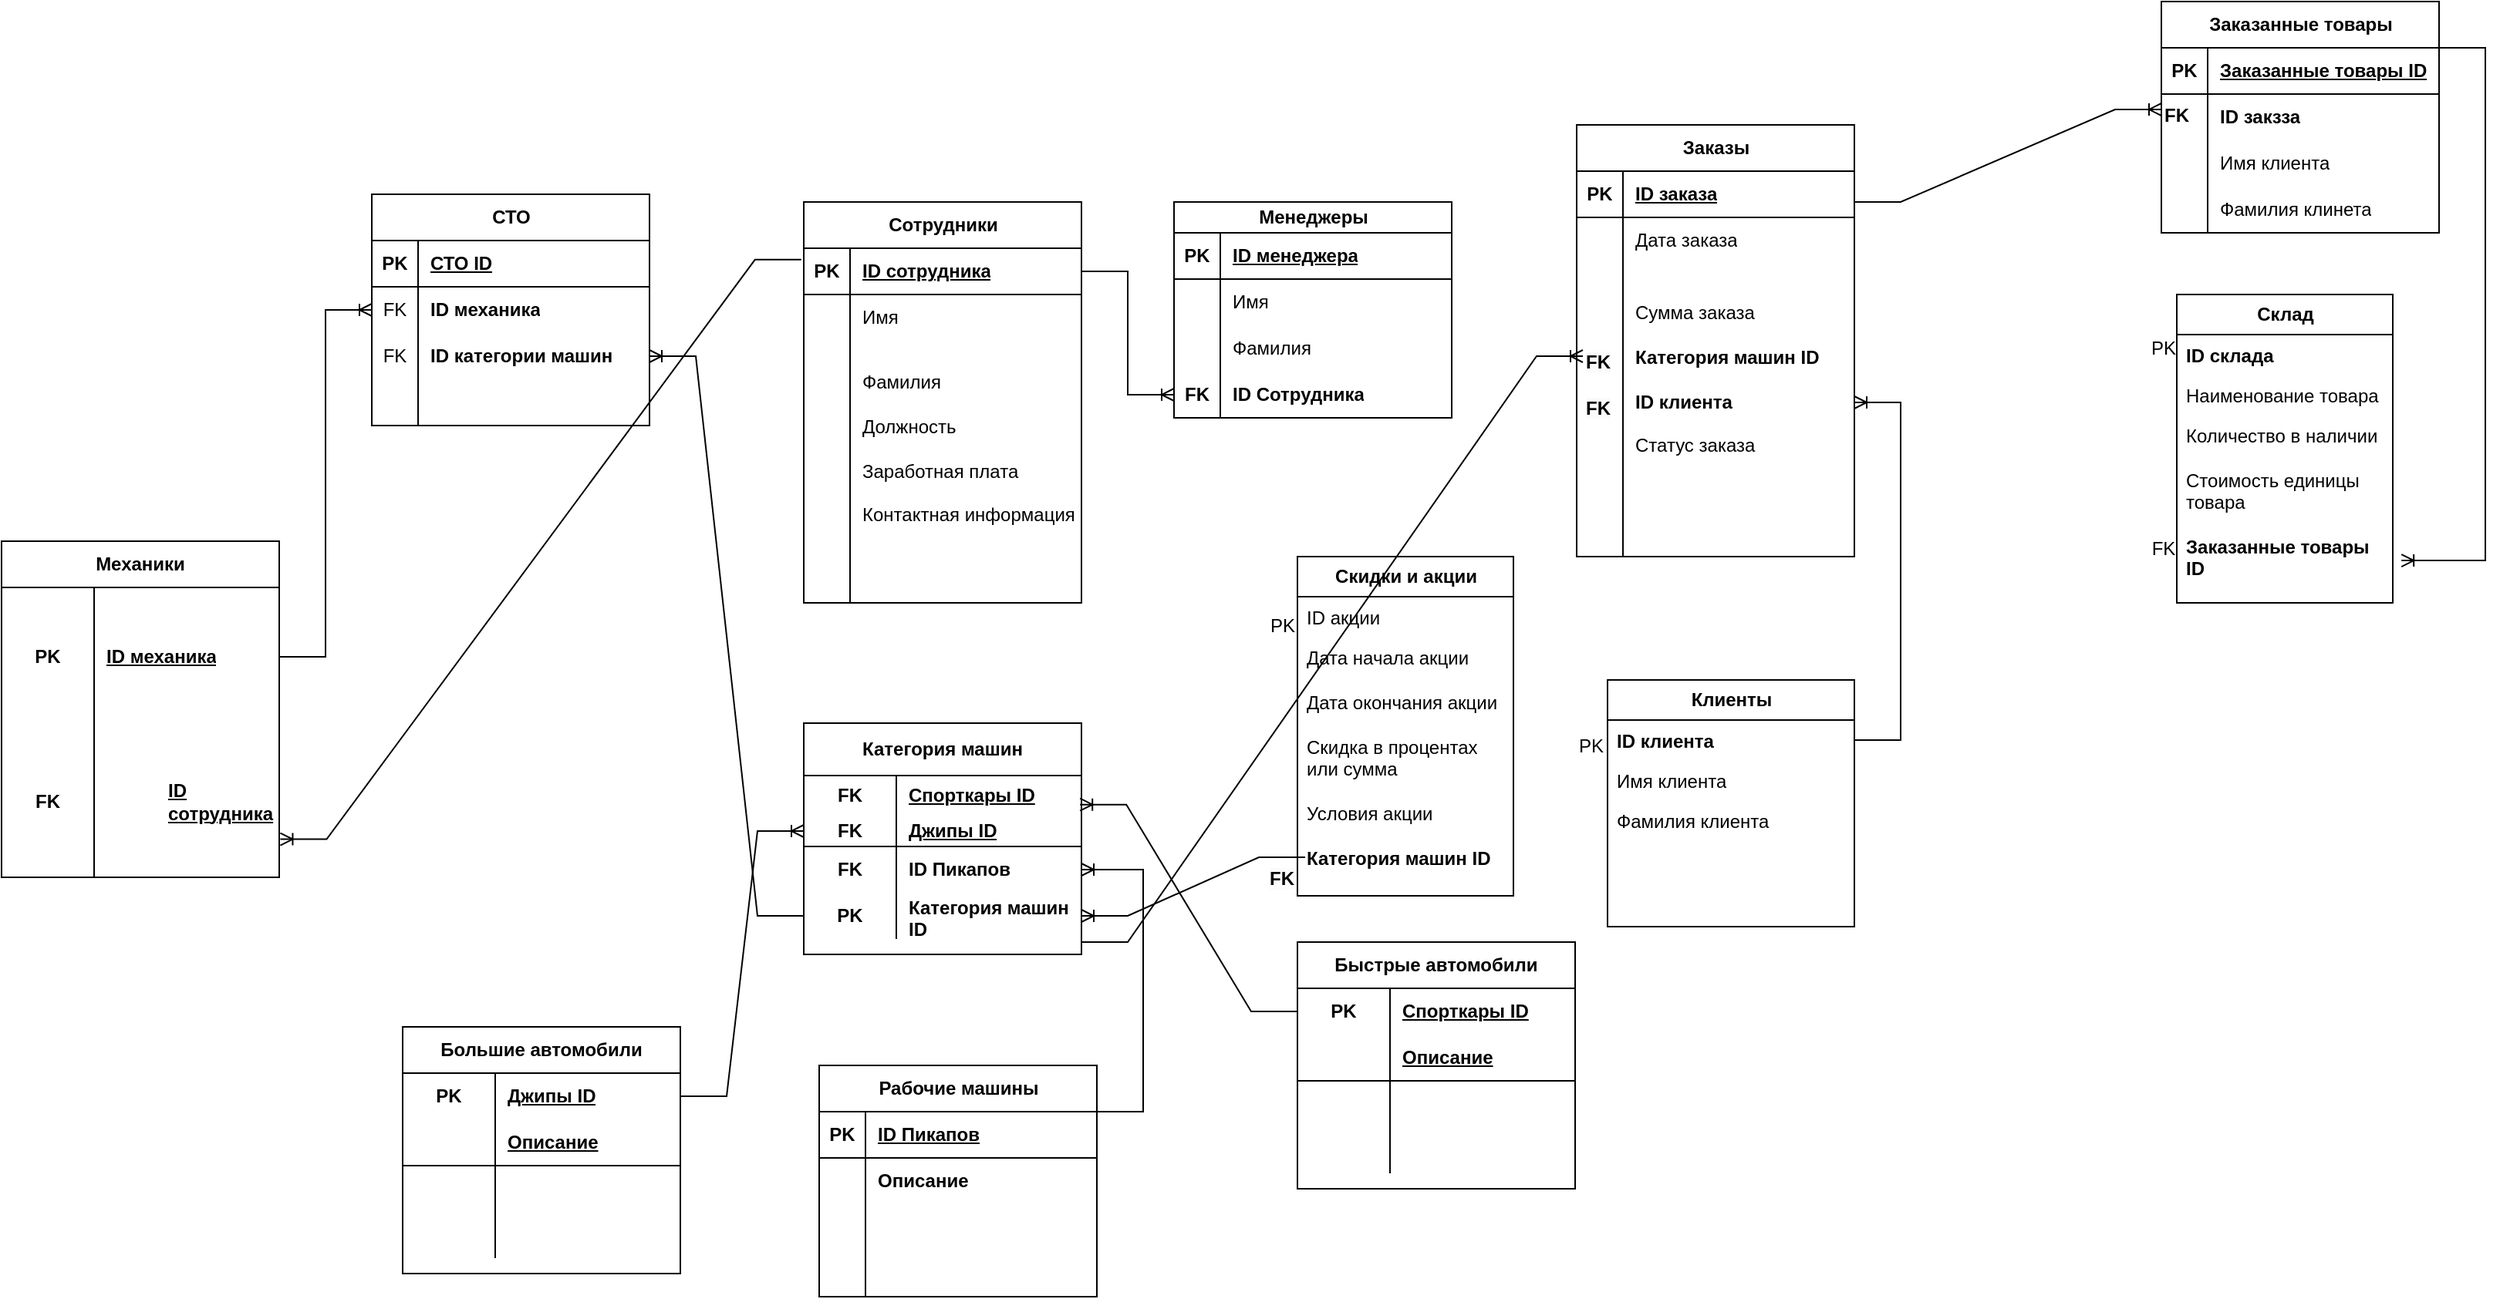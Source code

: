 <mxfile version="22.0.4" type="device">
  <diagram id="C5RBs43oDa-KdzZeNtuy" name="Page-1">
    <mxGraphModel dx="2798" dy="-99" grid="1" gridSize="10" guides="1" tooltips="1" connect="1" arrows="1" fold="1" page="1" pageScale="1" pageWidth="827" pageHeight="1169" math="0" shadow="0">
      <root>
        <mxCell id="WIyWlLk6GJQsqaUBKTNV-0" />
        <mxCell id="WIyWlLk6GJQsqaUBKTNV-1" parent="WIyWlLk6GJQsqaUBKTNV-0" />
        <mxCell id="BYSE33wiq7_DRpePhPyT-111" value="&lt;b&gt;Клиенты&lt;/b&gt;" style="swimlane;fontStyle=0;childLayout=stackLayout;horizontal=1;startSize=26;fillColor=none;horizontalStack=0;resizeParent=1;resizeParentMax=0;resizeLast=0;collapsible=1;marginBottom=0;html=1;" parent="WIyWlLk6GJQsqaUBKTNV-1" vertex="1">
          <mxGeometry x="861" y="1650" width="160" height="160" as="geometry" />
        </mxCell>
        <mxCell id="BYSE33wiq7_DRpePhPyT-112" value="&lt;b&gt;ID клиента&lt;/b&gt;" style="text;strokeColor=none;fillColor=none;align=left;verticalAlign=top;spacingLeft=4;spacingRight=4;overflow=hidden;rotatable=0;points=[[0,0.5],[1,0.5]];portConstraint=eastwest;whiteSpace=wrap;html=1;" parent="BYSE33wiq7_DRpePhPyT-111" vertex="1">
          <mxGeometry y="26" width="160" height="26" as="geometry" />
        </mxCell>
        <mxCell id="BYSE33wiq7_DRpePhPyT-113" value="Имя клиента" style="text;strokeColor=none;fillColor=none;align=left;verticalAlign=top;spacingLeft=4;spacingRight=4;overflow=hidden;rotatable=0;points=[[0,0.5],[1,0.5]];portConstraint=eastwest;whiteSpace=wrap;html=1;" parent="BYSE33wiq7_DRpePhPyT-111" vertex="1">
          <mxGeometry y="52" width="160" height="26" as="geometry" />
        </mxCell>
        <mxCell id="BYSE33wiq7_DRpePhPyT-114" value="Фамилия клиента&lt;br&gt;" style="text;strokeColor=none;fillColor=none;align=left;verticalAlign=top;spacingLeft=4;spacingRight=4;overflow=hidden;rotatable=0;points=[[0,0.5],[1,0.5]];portConstraint=eastwest;whiteSpace=wrap;html=1;" parent="BYSE33wiq7_DRpePhPyT-111" vertex="1">
          <mxGeometry y="78" width="160" height="82" as="geometry" />
        </mxCell>
        <mxCell id="BYSE33wiq7_DRpePhPyT-124" value="&lt;b&gt;Склад&lt;/b&gt;" style="swimlane;fontStyle=0;childLayout=stackLayout;horizontal=1;startSize=26;fillColor=none;horizontalStack=0;resizeParent=1;resizeParentMax=0;resizeLast=0;collapsible=1;marginBottom=0;html=1;" parent="WIyWlLk6GJQsqaUBKTNV-1" vertex="1">
          <mxGeometry x="1230" y="1400" width="140" height="200" as="geometry" />
        </mxCell>
        <mxCell id="BYSE33wiq7_DRpePhPyT-125" value="&lt;b&gt;ID cклада&lt;/b&gt;" style="text;strokeColor=none;fillColor=none;align=left;verticalAlign=top;spacingLeft=4;spacingRight=4;overflow=hidden;rotatable=0;points=[[0,0.5],[1,0.5]];portConstraint=eastwest;whiteSpace=wrap;html=1;" parent="BYSE33wiq7_DRpePhPyT-124" vertex="1">
          <mxGeometry y="26" width="140" height="26" as="geometry" />
        </mxCell>
        <mxCell id="BYSE33wiq7_DRpePhPyT-126" value="Наименование товара" style="text;strokeColor=none;fillColor=none;align=left;verticalAlign=top;spacingLeft=4;spacingRight=4;overflow=hidden;rotatable=0;points=[[0,0.5],[1,0.5]];portConstraint=eastwest;whiteSpace=wrap;html=1;" parent="BYSE33wiq7_DRpePhPyT-124" vertex="1">
          <mxGeometry y="52" width="140" height="26" as="geometry" />
        </mxCell>
        <mxCell id="BYSE33wiq7_DRpePhPyT-127" value="Количество в наличии&lt;br&gt;&lt;br&gt;Стоимость единицы товара&lt;br&gt;&lt;br&gt;&lt;b&gt;Заказанные товары ID&lt;/b&gt;" style="text;strokeColor=none;fillColor=none;align=left;verticalAlign=top;spacingLeft=4;spacingRight=4;overflow=hidden;rotatable=0;points=[[0,0.5],[1,0.5]];portConstraint=eastwest;whiteSpace=wrap;html=1;" parent="BYSE33wiq7_DRpePhPyT-124" vertex="1">
          <mxGeometry y="78" width="140" height="122" as="geometry" />
        </mxCell>
        <mxCell id="BYSE33wiq7_DRpePhPyT-128" value="&lt;b&gt;Скидки и акции&lt;/b&gt;" style="swimlane;fontStyle=0;childLayout=stackLayout;horizontal=1;startSize=26;fillColor=none;horizontalStack=0;resizeParent=1;resizeParentMax=0;resizeLast=0;collapsible=1;marginBottom=0;html=1;" parent="WIyWlLk6GJQsqaUBKTNV-1" vertex="1">
          <mxGeometry x="660" y="1570" width="140" height="220" as="geometry" />
        </mxCell>
        <mxCell id="BYSE33wiq7_DRpePhPyT-129" value="ID акции" style="text;strokeColor=none;fillColor=none;align=left;verticalAlign=top;spacingLeft=4;spacingRight=4;overflow=hidden;rotatable=0;points=[[0,0.5],[1,0.5]];portConstraint=eastwest;whiteSpace=wrap;html=1;" parent="BYSE33wiq7_DRpePhPyT-128" vertex="1">
          <mxGeometry y="26" width="140" height="26" as="geometry" />
        </mxCell>
        <mxCell id="BYSE33wiq7_DRpePhPyT-131" value="Дата начала акции&lt;br&gt;&lt;br&gt;Дата окончания акции&lt;br&gt;&lt;br&gt;Скидка в процентах или сумма&lt;br&gt;&lt;br&gt;Условия акции&lt;br&gt;&lt;br&gt;&lt;b&gt;Категория машин ID&lt;/b&gt;" style="text;strokeColor=none;fillColor=none;align=left;verticalAlign=top;spacingLeft=4;spacingRight=4;overflow=hidden;rotatable=0;points=[[0,0.5],[1,0.5]];portConstraint=eastwest;whiteSpace=wrap;html=1;" parent="BYSE33wiq7_DRpePhPyT-128" vertex="1">
          <mxGeometry y="52" width="140" height="168" as="geometry" />
        </mxCell>
        <mxCell id="jDbATsuxwGTBWbk3-yH0-63" value="Сотрудники" style="shape=table;startSize=30;container=1;collapsible=1;childLayout=tableLayout;fixedRows=1;rowLines=0;fontStyle=1;align=center;resizeLast=1;html=1;" parent="WIyWlLk6GJQsqaUBKTNV-1" vertex="1">
          <mxGeometry x="340" y="1340" width="180" height="260" as="geometry" />
        </mxCell>
        <mxCell id="jDbATsuxwGTBWbk3-yH0-64" value="" style="shape=tableRow;horizontal=0;startSize=0;swimlaneHead=0;swimlaneBody=0;fillColor=none;collapsible=0;dropTarget=0;points=[[0,0.5],[1,0.5]];portConstraint=eastwest;top=0;left=0;right=0;bottom=1;" parent="jDbATsuxwGTBWbk3-yH0-63" vertex="1">
          <mxGeometry y="30" width="180" height="30" as="geometry" />
        </mxCell>
        <mxCell id="jDbATsuxwGTBWbk3-yH0-65" value="PK" style="shape=partialRectangle;connectable=0;fillColor=none;top=0;left=0;bottom=0;right=0;fontStyle=1;overflow=hidden;whiteSpace=wrap;html=1;" parent="jDbATsuxwGTBWbk3-yH0-64" vertex="1">
          <mxGeometry width="30" height="30" as="geometry">
            <mxRectangle width="30" height="30" as="alternateBounds" />
          </mxGeometry>
        </mxCell>
        <mxCell id="jDbATsuxwGTBWbk3-yH0-66" value="ID сотрудника" style="shape=partialRectangle;connectable=0;fillColor=none;top=0;left=0;bottom=0;right=0;align=left;spacingLeft=6;fontStyle=5;overflow=hidden;whiteSpace=wrap;html=1;" parent="jDbATsuxwGTBWbk3-yH0-64" vertex="1">
          <mxGeometry x="30" width="150" height="30" as="geometry">
            <mxRectangle width="150" height="30" as="alternateBounds" />
          </mxGeometry>
        </mxCell>
        <mxCell id="jDbATsuxwGTBWbk3-yH0-67" value="" style="shape=tableRow;horizontal=0;startSize=0;swimlaneHead=0;swimlaneBody=0;fillColor=none;collapsible=0;dropTarget=0;points=[[0,0.5],[1,0.5]];portConstraint=eastwest;top=0;left=0;right=0;bottom=0;" parent="jDbATsuxwGTBWbk3-yH0-63" vertex="1">
          <mxGeometry y="60" width="180" height="30" as="geometry" />
        </mxCell>
        <mxCell id="jDbATsuxwGTBWbk3-yH0-68" value="" style="shape=partialRectangle;connectable=0;fillColor=none;top=0;left=0;bottom=0;right=0;editable=1;overflow=hidden;whiteSpace=wrap;html=1;" parent="jDbATsuxwGTBWbk3-yH0-67" vertex="1">
          <mxGeometry width="30" height="30" as="geometry">
            <mxRectangle width="30" height="30" as="alternateBounds" />
          </mxGeometry>
        </mxCell>
        <mxCell id="jDbATsuxwGTBWbk3-yH0-69" value="Имя" style="shape=partialRectangle;connectable=0;fillColor=none;top=0;left=0;bottom=0;right=0;align=left;spacingLeft=6;overflow=hidden;whiteSpace=wrap;html=1;" parent="jDbATsuxwGTBWbk3-yH0-67" vertex="1">
          <mxGeometry x="30" width="150" height="30" as="geometry">
            <mxRectangle width="150" height="30" as="alternateBounds" />
          </mxGeometry>
        </mxCell>
        <mxCell id="jDbATsuxwGTBWbk3-yH0-70" value="" style="shape=tableRow;horizontal=0;startSize=0;swimlaneHead=0;swimlaneBody=0;fillColor=none;collapsible=0;dropTarget=0;points=[[0,0.5],[1,0.5]];portConstraint=eastwest;top=0;left=0;right=0;bottom=0;" parent="jDbATsuxwGTBWbk3-yH0-63" vertex="1">
          <mxGeometry y="90" width="180" height="140" as="geometry" />
        </mxCell>
        <mxCell id="jDbATsuxwGTBWbk3-yH0-71" value="" style="shape=partialRectangle;connectable=0;fillColor=none;top=0;left=0;bottom=0;right=0;editable=1;overflow=hidden;whiteSpace=wrap;html=1;" parent="jDbATsuxwGTBWbk3-yH0-70" vertex="1">
          <mxGeometry width="30" height="140" as="geometry">
            <mxRectangle width="30" height="140" as="alternateBounds" />
          </mxGeometry>
        </mxCell>
        <mxCell id="jDbATsuxwGTBWbk3-yH0-72" value="Фамилия&lt;br style=&quot;border-color: var(--border-color);&quot;&gt;&lt;br style=&quot;border-color: var(--border-color);&quot;&gt;Должность&lt;br style=&quot;border-color: var(--border-color);&quot;&gt;&lt;br style=&quot;border-color: var(--border-color);&quot;&gt;Заработная плата&lt;br style=&quot;border-color: var(--border-color);&quot;&gt;&lt;br style=&quot;border-color: var(--border-color);&quot;&gt;Контактная информация" style="shape=partialRectangle;connectable=0;fillColor=none;top=0;left=0;bottom=0;right=0;align=left;spacingLeft=6;overflow=hidden;whiteSpace=wrap;html=1;" parent="jDbATsuxwGTBWbk3-yH0-70" vertex="1">
          <mxGeometry x="30" width="150" height="140" as="geometry">
            <mxRectangle width="150" height="140" as="alternateBounds" />
          </mxGeometry>
        </mxCell>
        <mxCell id="jDbATsuxwGTBWbk3-yH0-73" value="" style="shape=tableRow;horizontal=0;startSize=0;swimlaneHead=0;swimlaneBody=0;fillColor=none;collapsible=0;dropTarget=0;points=[[0,0.5],[1,0.5]];portConstraint=eastwest;top=0;left=0;right=0;bottom=0;" parent="jDbATsuxwGTBWbk3-yH0-63" vertex="1">
          <mxGeometry y="230" width="180" height="30" as="geometry" />
        </mxCell>
        <mxCell id="jDbATsuxwGTBWbk3-yH0-74" value="" style="shape=partialRectangle;connectable=0;fillColor=none;top=0;left=0;bottom=0;right=0;editable=1;overflow=hidden;whiteSpace=wrap;html=1;" parent="jDbATsuxwGTBWbk3-yH0-73" vertex="1">
          <mxGeometry width="30" height="30" as="geometry">
            <mxRectangle width="30" height="30" as="alternateBounds" />
          </mxGeometry>
        </mxCell>
        <mxCell id="jDbATsuxwGTBWbk3-yH0-75" value="" style="shape=partialRectangle;connectable=0;fillColor=none;top=0;left=0;bottom=0;right=0;align=left;spacingLeft=6;overflow=hidden;whiteSpace=wrap;html=1;" parent="jDbATsuxwGTBWbk3-yH0-73" vertex="1">
          <mxGeometry x="30" width="150" height="30" as="geometry">
            <mxRectangle width="150" height="30" as="alternateBounds" />
          </mxGeometry>
        </mxCell>
        <mxCell id="jDbATsuxwGTBWbk3-yH0-76" value="Рабочие машины" style="shape=table;startSize=30;container=1;collapsible=1;childLayout=tableLayout;fixedRows=1;rowLines=0;fontStyle=1;align=center;resizeLast=1;html=1;" parent="WIyWlLk6GJQsqaUBKTNV-1" vertex="1">
          <mxGeometry x="350" y="1900" width="180" height="150" as="geometry" />
        </mxCell>
        <mxCell id="jDbATsuxwGTBWbk3-yH0-77" value="" style="shape=tableRow;horizontal=0;startSize=0;swimlaneHead=0;swimlaneBody=0;fillColor=none;collapsible=0;dropTarget=0;points=[[0,0.5],[1,0.5]];portConstraint=eastwest;top=0;left=0;right=0;bottom=1;" parent="jDbATsuxwGTBWbk3-yH0-76" vertex="1">
          <mxGeometry y="30" width="180" height="30" as="geometry" />
        </mxCell>
        <mxCell id="jDbATsuxwGTBWbk3-yH0-78" value="PK" style="shape=partialRectangle;connectable=0;fillColor=none;top=0;left=0;bottom=0;right=0;fontStyle=1;overflow=hidden;whiteSpace=wrap;html=1;" parent="jDbATsuxwGTBWbk3-yH0-77" vertex="1">
          <mxGeometry width="30" height="30" as="geometry">
            <mxRectangle width="30" height="30" as="alternateBounds" />
          </mxGeometry>
        </mxCell>
        <mxCell id="jDbATsuxwGTBWbk3-yH0-79" value="ID Пикапов" style="shape=partialRectangle;connectable=0;fillColor=none;top=0;left=0;bottom=0;right=0;align=left;spacingLeft=6;fontStyle=5;overflow=hidden;whiteSpace=wrap;html=1;" parent="jDbATsuxwGTBWbk3-yH0-77" vertex="1">
          <mxGeometry x="30" width="150" height="30" as="geometry">
            <mxRectangle width="150" height="30" as="alternateBounds" />
          </mxGeometry>
        </mxCell>
        <mxCell id="jDbATsuxwGTBWbk3-yH0-80" value="" style="shape=tableRow;horizontal=0;startSize=0;swimlaneHead=0;swimlaneBody=0;fillColor=none;collapsible=0;dropTarget=0;points=[[0,0.5],[1,0.5]];portConstraint=eastwest;top=0;left=0;right=0;bottom=0;" parent="jDbATsuxwGTBWbk3-yH0-76" vertex="1">
          <mxGeometry y="60" width="180" height="30" as="geometry" />
        </mxCell>
        <mxCell id="jDbATsuxwGTBWbk3-yH0-81" value="" style="shape=partialRectangle;connectable=0;fillColor=none;top=0;left=0;bottom=0;right=0;editable=1;overflow=hidden;whiteSpace=wrap;html=1;" parent="jDbATsuxwGTBWbk3-yH0-80" vertex="1">
          <mxGeometry width="30" height="30" as="geometry">
            <mxRectangle width="30" height="30" as="alternateBounds" />
          </mxGeometry>
        </mxCell>
        <mxCell id="jDbATsuxwGTBWbk3-yH0-82" value="&lt;b&gt;Описание&lt;/b&gt;" style="shape=partialRectangle;connectable=0;fillColor=none;top=0;left=0;bottom=0;right=0;align=left;spacingLeft=6;overflow=hidden;whiteSpace=wrap;html=1;" parent="jDbATsuxwGTBWbk3-yH0-80" vertex="1">
          <mxGeometry x="30" width="150" height="30" as="geometry">
            <mxRectangle width="150" height="30" as="alternateBounds" />
          </mxGeometry>
        </mxCell>
        <mxCell id="jDbATsuxwGTBWbk3-yH0-83" value="" style="shape=tableRow;horizontal=0;startSize=0;swimlaneHead=0;swimlaneBody=0;fillColor=none;collapsible=0;dropTarget=0;points=[[0,0.5],[1,0.5]];portConstraint=eastwest;top=0;left=0;right=0;bottom=0;" parent="jDbATsuxwGTBWbk3-yH0-76" vertex="1">
          <mxGeometry y="90" width="180" height="30" as="geometry" />
        </mxCell>
        <mxCell id="jDbATsuxwGTBWbk3-yH0-84" value="" style="shape=partialRectangle;connectable=0;fillColor=none;top=0;left=0;bottom=0;right=0;editable=1;overflow=hidden;whiteSpace=wrap;html=1;" parent="jDbATsuxwGTBWbk3-yH0-83" vertex="1">
          <mxGeometry width="30" height="30" as="geometry">
            <mxRectangle width="30" height="30" as="alternateBounds" />
          </mxGeometry>
        </mxCell>
        <mxCell id="jDbATsuxwGTBWbk3-yH0-85" value="" style="shape=partialRectangle;connectable=0;fillColor=none;top=0;left=0;bottom=0;right=0;align=left;spacingLeft=6;overflow=hidden;whiteSpace=wrap;html=1;" parent="jDbATsuxwGTBWbk3-yH0-83" vertex="1">
          <mxGeometry x="30" width="150" height="30" as="geometry">
            <mxRectangle width="150" height="30" as="alternateBounds" />
          </mxGeometry>
        </mxCell>
        <mxCell id="jDbATsuxwGTBWbk3-yH0-86" value="" style="shape=tableRow;horizontal=0;startSize=0;swimlaneHead=0;swimlaneBody=0;fillColor=none;collapsible=0;dropTarget=0;points=[[0,0.5],[1,0.5]];portConstraint=eastwest;top=0;left=0;right=0;bottom=0;" parent="jDbATsuxwGTBWbk3-yH0-76" vertex="1">
          <mxGeometry y="120" width="180" height="30" as="geometry" />
        </mxCell>
        <mxCell id="jDbATsuxwGTBWbk3-yH0-87" value="" style="shape=partialRectangle;connectable=0;fillColor=none;top=0;left=0;bottom=0;right=0;editable=1;overflow=hidden;whiteSpace=wrap;html=1;" parent="jDbATsuxwGTBWbk3-yH0-86" vertex="1">
          <mxGeometry width="30" height="30" as="geometry">
            <mxRectangle width="30" height="30" as="alternateBounds" />
          </mxGeometry>
        </mxCell>
        <mxCell id="jDbATsuxwGTBWbk3-yH0-88" value="" style="shape=partialRectangle;connectable=0;fillColor=none;top=0;left=0;bottom=0;right=0;align=left;spacingLeft=6;overflow=hidden;whiteSpace=wrap;html=1;" parent="jDbATsuxwGTBWbk3-yH0-86" vertex="1">
          <mxGeometry x="30" width="150" height="30" as="geometry">
            <mxRectangle width="150" height="30" as="alternateBounds" />
          </mxGeometry>
        </mxCell>
        <mxCell id="jDbATsuxwGTBWbk3-yH0-89" value="Категория машин" style="shape=table;startSize=34;container=1;collapsible=1;childLayout=tableLayout;fixedRows=1;rowLines=0;fontStyle=1;align=center;resizeLast=1;html=1;whiteSpace=wrap;" parent="WIyWlLk6GJQsqaUBKTNV-1" vertex="1">
          <mxGeometry x="340" y="1678" width="180" height="150" as="geometry" />
        </mxCell>
        <mxCell id="jDbATsuxwGTBWbk3-yH0-90" value="" style="shape=tableRow;horizontal=0;startSize=0;swimlaneHead=0;swimlaneBody=0;fillColor=none;collapsible=0;dropTarget=0;points=[[0,0.5],[1,0.5]];portConstraint=eastwest;top=0;left=0;right=0;bottom=0;html=1;" parent="jDbATsuxwGTBWbk3-yH0-89" vertex="1">
          <mxGeometry y="34" width="180" height="26" as="geometry" />
        </mxCell>
        <mxCell id="jDbATsuxwGTBWbk3-yH0-91" value="FK" style="shape=partialRectangle;connectable=0;fillColor=none;top=0;left=0;bottom=0;right=0;fontStyle=1;overflow=hidden;html=1;whiteSpace=wrap;" parent="jDbATsuxwGTBWbk3-yH0-90" vertex="1">
          <mxGeometry width="60" height="26" as="geometry">
            <mxRectangle width="60" height="26" as="alternateBounds" />
          </mxGeometry>
        </mxCell>
        <mxCell id="jDbATsuxwGTBWbk3-yH0-92" value="Спорткары ID" style="shape=partialRectangle;connectable=0;fillColor=none;top=0;left=0;bottom=0;right=0;align=left;spacingLeft=6;fontStyle=5;overflow=hidden;html=1;whiteSpace=wrap;" parent="jDbATsuxwGTBWbk3-yH0-90" vertex="1">
          <mxGeometry x="60" width="120" height="26" as="geometry">
            <mxRectangle width="120" height="26" as="alternateBounds" />
          </mxGeometry>
        </mxCell>
        <mxCell id="jDbATsuxwGTBWbk3-yH0-93" value="" style="shape=tableRow;horizontal=0;startSize=0;swimlaneHead=0;swimlaneBody=0;fillColor=none;collapsible=0;dropTarget=0;points=[[0,0.5],[1,0.5]];portConstraint=eastwest;top=0;left=0;right=0;bottom=1;html=1;" parent="jDbATsuxwGTBWbk3-yH0-89" vertex="1">
          <mxGeometry y="60" width="180" height="20" as="geometry" />
        </mxCell>
        <mxCell id="jDbATsuxwGTBWbk3-yH0-94" value="FK" style="shape=partialRectangle;connectable=0;fillColor=none;top=0;left=0;bottom=0;right=0;fontStyle=1;overflow=hidden;html=1;whiteSpace=wrap;" parent="jDbATsuxwGTBWbk3-yH0-93" vertex="1">
          <mxGeometry width="60" height="20" as="geometry">
            <mxRectangle width="60" height="20" as="alternateBounds" />
          </mxGeometry>
        </mxCell>
        <mxCell id="jDbATsuxwGTBWbk3-yH0-95" value="Джипы ID" style="shape=partialRectangle;connectable=0;fillColor=none;top=0;left=0;bottom=0;right=0;align=left;spacingLeft=6;fontStyle=5;overflow=hidden;html=1;whiteSpace=wrap;" parent="jDbATsuxwGTBWbk3-yH0-93" vertex="1">
          <mxGeometry x="60" width="120" height="20" as="geometry">
            <mxRectangle width="120" height="20" as="alternateBounds" />
          </mxGeometry>
        </mxCell>
        <mxCell id="jDbATsuxwGTBWbk3-yH0-96" value="" style="shape=tableRow;horizontal=0;startSize=0;swimlaneHead=0;swimlaneBody=0;fillColor=none;collapsible=0;dropTarget=0;points=[[0,0.5],[1,0.5]];portConstraint=eastwest;top=0;left=0;right=0;bottom=0;html=1;" parent="jDbATsuxwGTBWbk3-yH0-89" vertex="1">
          <mxGeometry y="80" width="180" height="30" as="geometry" />
        </mxCell>
        <mxCell id="jDbATsuxwGTBWbk3-yH0-97" value="&lt;b&gt;FK&lt;/b&gt;" style="shape=partialRectangle;connectable=0;fillColor=none;top=0;left=0;bottom=0;right=0;editable=1;overflow=hidden;html=1;whiteSpace=wrap;" parent="jDbATsuxwGTBWbk3-yH0-96" vertex="1">
          <mxGeometry width="60" height="30" as="geometry">
            <mxRectangle width="60" height="30" as="alternateBounds" />
          </mxGeometry>
        </mxCell>
        <mxCell id="jDbATsuxwGTBWbk3-yH0-98" value="&lt;b&gt;ID Пикапов&lt;/b&gt;" style="shape=partialRectangle;connectable=0;fillColor=none;top=0;left=0;bottom=0;right=0;align=left;spacingLeft=6;overflow=hidden;html=1;whiteSpace=wrap;" parent="jDbATsuxwGTBWbk3-yH0-96" vertex="1">
          <mxGeometry x="60" width="120" height="30" as="geometry">
            <mxRectangle width="120" height="30" as="alternateBounds" />
          </mxGeometry>
        </mxCell>
        <mxCell id="jDbATsuxwGTBWbk3-yH0-99" value="" style="shape=tableRow;horizontal=0;startSize=0;swimlaneHead=0;swimlaneBody=0;fillColor=none;collapsible=0;dropTarget=0;points=[[0,0.5],[1,0.5]];portConstraint=eastwest;top=0;left=0;right=0;bottom=0;html=1;" parent="jDbATsuxwGTBWbk3-yH0-89" vertex="1">
          <mxGeometry y="110" width="180" height="30" as="geometry" />
        </mxCell>
        <mxCell id="jDbATsuxwGTBWbk3-yH0-100" value="&lt;b&gt;PK&lt;/b&gt;" style="shape=partialRectangle;connectable=0;fillColor=none;top=0;left=0;bottom=0;right=0;editable=1;overflow=hidden;html=1;whiteSpace=wrap;" parent="jDbATsuxwGTBWbk3-yH0-99" vertex="1">
          <mxGeometry width="60" height="30" as="geometry">
            <mxRectangle width="60" height="30" as="alternateBounds" />
          </mxGeometry>
        </mxCell>
        <mxCell id="jDbATsuxwGTBWbk3-yH0-101" value="&lt;b&gt;Категория машин ID&lt;/b&gt;" style="shape=partialRectangle;connectable=0;fillColor=none;top=0;left=0;bottom=0;right=0;align=left;spacingLeft=6;overflow=hidden;html=1;whiteSpace=wrap;" parent="jDbATsuxwGTBWbk3-yH0-99" vertex="1">
          <mxGeometry x="60" width="120" height="30" as="geometry">
            <mxRectangle width="120" height="30" as="alternateBounds" />
          </mxGeometry>
        </mxCell>
        <mxCell id="jDbATsuxwGTBWbk3-yH0-102" value="Механики" style="shape=table;startSize=30;container=1;collapsible=1;childLayout=tableLayout;fixedRows=1;rowLines=0;fontStyle=1;align=center;resizeLast=1;html=1;whiteSpace=wrap;" parent="WIyWlLk6GJQsqaUBKTNV-1" vertex="1">
          <mxGeometry x="-180" y="1560" width="180" height="218" as="geometry" />
        </mxCell>
        <mxCell id="jDbATsuxwGTBWbk3-yH0-103" value="" style="shape=tableRow;horizontal=0;startSize=0;swimlaneHead=0;swimlaneBody=0;fillColor=none;collapsible=0;dropTarget=0;points=[[0,0.5],[1,0.5]];portConstraint=eastwest;top=0;left=0;right=0;bottom=0;html=1;" parent="jDbATsuxwGTBWbk3-yH0-102" vertex="1">
          <mxGeometry y="30" width="180" height="90" as="geometry" />
        </mxCell>
        <mxCell id="jDbATsuxwGTBWbk3-yH0-104" value="PK" style="shape=partialRectangle;connectable=0;fillColor=none;top=0;left=0;bottom=0;right=0;fontStyle=1;overflow=hidden;html=1;whiteSpace=wrap;" parent="jDbATsuxwGTBWbk3-yH0-103" vertex="1">
          <mxGeometry width="60" height="90" as="geometry">
            <mxRectangle width="60" height="90" as="alternateBounds" />
          </mxGeometry>
        </mxCell>
        <mxCell id="jDbATsuxwGTBWbk3-yH0-105" value="ID механика" style="shape=partialRectangle;connectable=0;fillColor=none;top=0;left=0;bottom=0;right=0;align=left;spacingLeft=6;fontStyle=5;overflow=hidden;html=1;whiteSpace=wrap;" parent="jDbATsuxwGTBWbk3-yH0-103" vertex="1">
          <mxGeometry x="60" width="120" height="90" as="geometry">
            <mxRectangle width="120" height="90" as="alternateBounds" />
          </mxGeometry>
        </mxCell>
        <mxCell id="jDbATsuxwGTBWbk3-yH0-106" value="" style="shape=tableRow;horizontal=0;startSize=0;swimlaneHead=0;swimlaneBody=0;fillColor=none;collapsible=0;dropTarget=0;points=[[0,0.5],[1,0.5]];portConstraint=eastwest;top=0;left=0;right=0;bottom=1;html=1;" parent="jDbATsuxwGTBWbk3-yH0-102" vertex="1">
          <mxGeometry y="120" width="180" height="98" as="geometry" />
        </mxCell>
        <mxCell id="jDbATsuxwGTBWbk3-yH0-107" value="FK" style="shape=partialRectangle;connectable=0;fillColor=none;top=0;left=0;bottom=0;right=0;fontStyle=1;overflow=hidden;html=1;whiteSpace=wrap;" parent="jDbATsuxwGTBWbk3-yH0-106" vertex="1">
          <mxGeometry width="60" height="98" as="geometry">
            <mxRectangle width="60" height="98" as="alternateBounds" />
          </mxGeometry>
        </mxCell>
        <mxCell id="jDbATsuxwGTBWbk3-yH0-108" value="&lt;blockquote style=&quot;margin: 0px 0px 0px 40px; border: none; padding: 0px;&quot;&gt;ID сотрудника&lt;/blockquote&gt;" style="shape=partialRectangle;connectable=0;fillColor=none;top=0;left=0;bottom=0;right=0;align=left;spacingLeft=6;fontStyle=5;overflow=hidden;html=1;whiteSpace=wrap;" parent="jDbATsuxwGTBWbk3-yH0-106" vertex="1">
          <mxGeometry x="60" width="120" height="98" as="geometry">
            <mxRectangle width="120" height="98" as="alternateBounds" />
          </mxGeometry>
        </mxCell>
        <mxCell id="jDbATsuxwGTBWbk3-yH0-115" value="Быстрые автомобили" style="shape=table;startSize=30;container=1;collapsible=1;childLayout=tableLayout;fixedRows=1;rowLines=0;fontStyle=1;align=center;resizeLast=1;html=1;whiteSpace=wrap;" parent="WIyWlLk6GJQsqaUBKTNV-1" vertex="1">
          <mxGeometry x="660" y="1820" width="180" height="160" as="geometry" />
        </mxCell>
        <mxCell id="jDbATsuxwGTBWbk3-yH0-116" value="" style="shape=tableRow;horizontal=0;startSize=0;swimlaneHead=0;swimlaneBody=0;fillColor=none;collapsible=0;dropTarget=0;points=[[0,0.5],[1,0.5]];portConstraint=eastwest;top=0;left=0;right=0;bottom=0;html=1;" parent="jDbATsuxwGTBWbk3-yH0-115" vertex="1">
          <mxGeometry y="30" width="180" height="30" as="geometry" />
        </mxCell>
        <mxCell id="jDbATsuxwGTBWbk3-yH0-117" value="PK" style="shape=partialRectangle;connectable=0;fillColor=none;top=0;left=0;bottom=0;right=0;fontStyle=1;overflow=hidden;html=1;whiteSpace=wrap;" parent="jDbATsuxwGTBWbk3-yH0-116" vertex="1">
          <mxGeometry width="60" height="30" as="geometry">
            <mxRectangle width="60" height="30" as="alternateBounds" />
          </mxGeometry>
        </mxCell>
        <mxCell id="jDbATsuxwGTBWbk3-yH0-118" value="Спорткары ID" style="shape=partialRectangle;connectable=0;fillColor=none;top=0;left=0;bottom=0;right=0;align=left;spacingLeft=6;fontStyle=5;overflow=hidden;html=1;whiteSpace=wrap;" parent="jDbATsuxwGTBWbk3-yH0-116" vertex="1">
          <mxGeometry x="60" width="120" height="30" as="geometry">
            <mxRectangle width="120" height="30" as="alternateBounds" />
          </mxGeometry>
        </mxCell>
        <mxCell id="jDbATsuxwGTBWbk3-yH0-119" value="" style="shape=tableRow;horizontal=0;startSize=0;swimlaneHead=0;swimlaneBody=0;fillColor=none;collapsible=0;dropTarget=0;points=[[0,0.5],[1,0.5]];portConstraint=eastwest;top=0;left=0;right=0;bottom=1;html=1;" parent="jDbATsuxwGTBWbk3-yH0-115" vertex="1">
          <mxGeometry y="60" width="180" height="30" as="geometry" />
        </mxCell>
        <mxCell id="jDbATsuxwGTBWbk3-yH0-120" value="" style="shape=partialRectangle;connectable=0;fillColor=none;top=0;left=0;bottom=0;right=0;fontStyle=1;overflow=hidden;html=1;whiteSpace=wrap;" parent="jDbATsuxwGTBWbk3-yH0-119" vertex="1">
          <mxGeometry width="60" height="30" as="geometry">
            <mxRectangle width="60" height="30" as="alternateBounds" />
          </mxGeometry>
        </mxCell>
        <mxCell id="jDbATsuxwGTBWbk3-yH0-121" value="Описание" style="shape=partialRectangle;connectable=0;fillColor=none;top=0;left=0;bottom=0;right=0;align=left;spacingLeft=6;fontStyle=5;overflow=hidden;html=1;whiteSpace=wrap;" parent="jDbATsuxwGTBWbk3-yH0-119" vertex="1">
          <mxGeometry x="60" width="120" height="30" as="geometry">
            <mxRectangle width="120" height="30" as="alternateBounds" />
          </mxGeometry>
        </mxCell>
        <mxCell id="jDbATsuxwGTBWbk3-yH0-122" value="" style="shape=tableRow;horizontal=0;startSize=0;swimlaneHead=0;swimlaneBody=0;fillColor=none;collapsible=0;dropTarget=0;points=[[0,0.5],[1,0.5]];portConstraint=eastwest;top=0;left=0;right=0;bottom=0;html=1;" parent="jDbATsuxwGTBWbk3-yH0-115" vertex="1">
          <mxGeometry y="90" width="180" height="30" as="geometry" />
        </mxCell>
        <mxCell id="jDbATsuxwGTBWbk3-yH0-123" value="" style="shape=partialRectangle;connectable=0;fillColor=none;top=0;left=0;bottom=0;right=0;editable=1;overflow=hidden;html=1;whiteSpace=wrap;" parent="jDbATsuxwGTBWbk3-yH0-122" vertex="1">
          <mxGeometry width="60" height="30" as="geometry">
            <mxRectangle width="60" height="30" as="alternateBounds" />
          </mxGeometry>
        </mxCell>
        <mxCell id="jDbATsuxwGTBWbk3-yH0-124" value="" style="shape=partialRectangle;connectable=0;fillColor=none;top=0;left=0;bottom=0;right=0;align=left;spacingLeft=6;overflow=hidden;html=1;whiteSpace=wrap;" parent="jDbATsuxwGTBWbk3-yH0-122" vertex="1">
          <mxGeometry x="60" width="120" height="30" as="geometry">
            <mxRectangle width="120" height="30" as="alternateBounds" />
          </mxGeometry>
        </mxCell>
        <mxCell id="jDbATsuxwGTBWbk3-yH0-125" value="" style="shape=tableRow;horizontal=0;startSize=0;swimlaneHead=0;swimlaneBody=0;fillColor=none;collapsible=0;dropTarget=0;points=[[0,0.5],[1,0.5]];portConstraint=eastwest;top=0;left=0;right=0;bottom=0;html=1;" parent="jDbATsuxwGTBWbk3-yH0-115" vertex="1">
          <mxGeometry y="120" width="180" height="30" as="geometry" />
        </mxCell>
        <mxCell id="jDbATsuxwGTBWbk3-yH0-126" value="" style="shape=partialRectangle;connectable=0;fillColor=none;top=0;left=0;bottom=0;right=0;editable=1;overflow=hidden;html=1;whiteSpace=wrap;" parent="jDbATsuxwGTBWbk3-yH0-125" vertex="1">
          <mxGeometry width="60" height="30" as="geometry">
            <mxRectangle width="60" height="30" as="alternateBounds" />
          </mxGeometry>
        </mxCell>
        <mxCell id="jDbATsuxwGTBWbk3-yH0-127" value="" style="shape=partialRectangle;connectable=0;fillColor=none;top=0;left=0;bottom=0;right=0;align=left;spacingLeft=6;overflow=hidden;html=1;whiteSpace=wrap;" parent="jDbATsuxwGTBWbk3-yH0-125" vertex="1">
          <mxGeometry x="60" width="120" height="30" as="geometry">
            <mxRectangle width="120" height="30" as="alternateBounds" />
          </mxGeometry>
        </mxCell>
        <mxCell id="jDbATsuxwGTBWbk3-yH0-131" value="Большие автомобили" style="shape=table;startSize=30;container=1;collapsible=1;childLayout=tableLayout;fixedRows=1;rowLines=0;fontStyle=1;align=center;resizeLast=1;html=1;whiteSpace=wrap;" parent="WIyWlLk6GJQsqaUBKTNV-1" vertex="1">
          <mxGeometry x="80" y="1875" width="180" height="160" as="geometry" />
        </mxCell>
        <mxCell id="jDbATsuxwGTBWbk3-yH0-132" value="" style="shape=tableRow;horizontal=0;startSize=0;swimlaneHead=0;swimlaneBody=0;fillColor=none;collapsible=0;dropTarget=0;points=[[0,0.5],[1,0.5]];portConstraint=eastwest;top=0;left=0;right=0;bottom=0;html=1;" parent="jDbATsuxwGTBWbk3-yH0-131" vertex="1">
          <mxGeometry y="30" width="180" height="30" as="geometry" />
        </mxCell>
        <mxCell id="jDbATsuxwGTBWbk3-yH0-133" value="PK" style="shape=partialRectangle;connectable=0;fillColor=none;top=0;left=0;bottom=0;right=0;fontStyle=1;overflow=hidden;html=1;whiteSpace=wrap;" parent="jDbATsuxwGTBWbk3-yH0-132" vertex="1">
          <mxGeometry width="60" height="30" as="geometry">
            <mxRectangle width="60" height="30" as="alternateBounds" />
          </mxGeometry>
        </mxCell>
        <mxCell id="jDbATsuxwGTBWbk3-yH0-134" value="Джипы ID" style="shape=partialRectangle;connectable=0;fillColor=none;top=0;left=0;bottom=0;right=0;align=left;spacingLeft=6;fontStyle=5;overflow=hidden;html=1;whiteSpace=wrap;" parent="jDbATsuxwGTBWbk3-yH0-132" vertex="1">
          <mxGeometry x="60" width="120" height="30" as="geometry">
            <mxRectangle width="120" height="30" as="alternateBounds" />
          </mxGeometry>
        </mxCell>
        <mxCell id="jDbATsuxwGTBWbk3-yH0-135" value="" style="shape=tableRow;horizontal=0;startSize=0;swimlaneHead=0;swimlaneBody=0;fillColor=none;collapsible=0;dropTarget=0;points=[[0,0.5],[1,0.5]];portConstraint=eastwest;top=0;left=0;right=0;bottom=1;html=1;" parent="jDbATsuxwGTBWbk3-yH0-131" vertex="1">
          <mxGeometry y="60" width="180" height="30" as="geometry" />
        </mxCell>
        <mxCell id="jDbATsuxwGTBWbk3-yH0-136" value="" style="shape=partialRectangle;connectable=0;fillColor=none;top=0;left=0;bottom=0;right=0;fontStyle=1;overflow=hidden;html=1;whiteSpace=wrap;" parent="jDbATsuxwGTBWbk3-yH0-135" vertex="1">
          <mxGeometry width="60" height="30" as="geometry">
            <mxRectangle width="60" height="30" as="alternateBounds" />
          </mxGeometry>
        </mxCell>
        <mxCell id="jDbATsuxwGTBWbk3-yH0-137" value="Описание" style="shape=partialRectangle;connectable=0;fillColor=none;top=0;left=0;bottom=0;right=0;align=left;spacingLeft=6;fontStyle=5;overflow=hidden;html=1;whiteSpace=wrap;" parent="jDbATsuxwGTBWbk3-yH0-135" vertex="1">
          <mxGeometry x="60" width="120" height="30" as="geometry">
            <mxRectangle width="120" height="30" as="alternateBounds" />
          </mxGeometry>
        </mxCell>
        <mxCell id="jDbATsuxwGTBWbk3-yH0-138" value="" style="shape=tableRow;horizontal=0;startSize=0;swimlaneHead=0;swimlaneBody=0;fillColor=none;collapsible=0;dropTarget=0;points=[[0,0.5],[1,0.5]];portConstraint=eastwest;top=0;left=0;right=0;bottom=0;html=1;" parent="jDbATsuxwGTBWbk3-yH0-131" vertex="1">
          <mxGeometry y="90" width="180" height="30" as="geometry" />
        </mxCell>
        <mxCell id="jDbATsuxwGTBWbk3-yH0-139" value="" style="shape=partialRectangle;connectable=0;fillColor=none;top=0;left=0;bottom=0;right=0;editable=1;overflow=hidden;html=1;whiteSpace=wrap;" parent="jDbATsuxwGTBWbk3-yH0-138" vertex="1">
          <mxGeometry width="60" height="30" as="geometry">
            <mxRectangle width="60" height="30" as="alternateBounds" />
          </mxGeometry>
        </mxCell>
        <mxCell id="jDbATsuxwGTBWbk3-yH0-140" value="" style="shape=partialRectangle;connectable=0;fillColor=none;top=0;left=0;bottom=0;right=0;align=left;spacingLeft=6;overflow=hidden;html=1;whiteSpace=wrap;" parent="jDbATsuxwGTBWbk3-yH0-138" vertex="1">
          <mxGeometry x="60" width="120" height="30" as="geometry">
            <mxRectangle width="120" height="30" as="alternateBounds" />
          </mxGeometry>
        </mxCell>
        <mxCell id="jDbATsuxwGTBWbk3-yH0-141" value="" style="shape=tableRow;horizontal=0;startSize=0;swimlaneHead=0;swimlaneBody=0;fillColor=none;collapsible=0;dropTarget=0;points=[[0,0.5],[1,0.5]];portConstraint=eastwest;top=0;left=0;right=0;bottom=0;html=1;" parent="jDbATsuxwGTBWbk3-yH0-131" vertex="1">
          <mxGeometry y="120" width="180" height="30" as="geometry" />
        </mxCell>
        <mxCell id="jDbATsuxwGTBWbk3-yH0-142" value="" style="shape=partialRectangle;connectable=0;fillColor=none;top=0;left=0;bottom=0;right=0;editable=1;overflow=hidden;html=1;whiteSpace=wrap;" parent="jDbATsuxwGTBWbk3-yH0-141" vertex="1">
          <mxGeometry width="60" height="30" as="geometry">
            <mxRectangle width="60" height="30" as="alternateBounds" />
          </mxGeometry>
        </mxCell>
        <mxCell id="jDbATsuxwGTBWbk3-yH0-143" value="" style="shape=partialRectangle;connectable=0;fillColor=none;top=0;left=0;bottom=0;right=0;align=left;spacingLeft=6;overflow=hidden;html=1;whiteSpace=wrap;" parent="jDbATsuxwGTBWbk3-yH0-141" vertex="1">
          <mxGeometry x="60" width="120" height="30" as="geometry">
            <mxRectangle width="120" height="30" as="alternateBounds" />
          </mxGeometry>
        </mxCell>
        <mxCell id="jDbATsuxwGTBWbk3-yH0-144" value="Менеджеры" style="shape=table;startSize=20;container=1;collapsible=1;childLayout=tableLayout;fixedRows=1;rowLines=0;fontStyle=1;align=center;resizeLast=1;html=1;" parent="WIyWlLk6GJQsqaUBKTNV-1" vertex="1">
          <mxGeometry x="580" y="1340" width="180" height="140" as="geometry" />
        </mxCell>
        <mxCell id="jDbATsuxwGTBWbk3-yH0-145" value="" style="shape=tableRow;horizontal=0;startSize=0;swimlaneHead=0;swimlaneBody=0;fillColor=none;collapsible=0;dropTarget=0;points=[[0,0.5],[1,0.5]];portConstraint=eastwest;top=0;left=0;right=0;bottom=1;" parent="jDbATsuxwGTBWbk3-yH0-144" vertex="1">
          <mxGeometry y="20" width="180" height="30" as="geometry" />
        </mxCell>
        <mxCell id="jDbATsuxwGTBWbk3-yH0-146" value="PK" style="shape=partialRectangle;connectable=0;fillColor=none;top=0;left=0;bottom=0;right=0;fontStyle=1;overflow=hidden;whiteSpace=wrap;html=1;" parent="jDbATsuxwGTBWbk3-yH0-145" vertex="1">
          <mxGeometry width="30" height="30" as="geometry">
            <mxRectangle width="30" height="30" as="alternateBounds" />
          </mxGeometry>
        </mxCell>
        <mxCell id="jDbATsuxwGTBWbk3-yH0-147" value="ID менеджера" style="shape=partialRectangle;connectable=0;fillColor=none;top=0;left=0;bottom=0;right=0;align=left;spacingLeft=6;fontStyle=5;overflow=hidden;whiteSpace=wrap;html=1;" parent="jDbATsuxwGTBWbk3-yH0-145" vertex="1">
          <mxGeometry x="30" width="150" height="30" as="geometry">
            <mxRectangle width="150" height="30" as="alternateBounds" />
          </mxGeometry>
        </mxCell>
        <mxCell id="jDbATsuxwGTBWbk3-yH0-148" value="" style="shape=tableRow;horizontal=0;startSize=0;swimlaneHead=0;swimlaneBody=0;fillColor=none;collapsible=0;dropTarget=0;points=[[0,0.5],[1,0.5]];portConstraint=eastwest;top=0;left=0;right=0;bottom=0;" parent="jDbATsuxwGTBWbk3-yH0-144" vertex="1">
          <mxGeometry y="50" width="180" height="30" as="geometry" />
        </mxCell>
        <mxCell id="jDbATsuxwGTBWbk3-yH0-149" value="" style="shape=partialRectangle;connectable=0;fillColor=none;top=0;left=0;bottom=0;right=0;editable=1;overflow=hidden;whiteSpace=wrap;html=1;" parent="jDbATsuxwGTBWbk3-yH0-148" vertex="1">
          <mxGeometry width="30" height="30" as="geometry">
            <mxRectangle width="30" height="30" as="alternateBounds" />
          </mxGeometry>
        </mxCell>
        <mxCell id="jDbATsuxwGTBWbk3-yH0-150" value="Имя" style="shape=partialRectangle;connectable=0;fillColor=none;top=0;left=0;bottom=0;right=0;align=left;spacingLeft=6;overflow=hidden;whiteSpace=wrap;html=1;" parent="jDbATsuxwGTBWbk3-yH0-148" vertex="1">
          <mxGeometry x="30" width="150" height="30" as="geometry">
            <mxRectangle width="150" height="30" as="alternateBounds" />
          </mxGeometry>
        </mxCell>
        <mxCell id="jDbATsuxwGTBWbk3-yH0-151" value="" style="shape=tableRow;horizontal=0;startSize=0;swimlaneHead=0;swimlaneBody=0;fillColor=none;collapsible=0;dropTarget=0;points=[[0,0.5],[1,0.5]];portConstraint=eastwest;top=0;left=0;right=0;bottom=0;" parent="jDbATsuxwGTBWbk3-yH0-144" vertex="1">
          <mxGeometry y="80" width="180" height="30" as="geometry" />
        </mxCell>
        <mxCell id="jDbATsuxwGTBWbk3-yH0-152" value="" style="shape=partialRectangle;connectable=0;fillColor=none;top=0;left=0;bottom=0;right=0;editable=1;overflow=hidden;whiteSpace=wrap;html=1;" parent="jDbATsuxwGTBWbk3-yH0-151" vertex="1">
          <mxGeometry width="30" height="30" as="geometry">
            <mxRectangle width="30" height="30" as="alternateBounds" />
          </mxGeometry>
        </mxCell>
        <mxCell id="jDbATsuxwGTBWbk3-yH0-153" value="Фамилия" style="shape=partialRectangle;connectable=0;fillColor=none;top=0;left=0;bottom=0;right=0;align=left;spacingLeft=6;overflow=hidden;whiteSpace=wrap;html=1;" parent="jDbATsuxwGTBWbk3-yH0-151" vertex="1">
          <mxGeometry x="30" width="150" height="30" as="geometry">
            <mxRectangle width="150" height="30" as="alternateBounds" />
          </mxGeometry>
        </mxCell>
        <mxCell id="jDbATsuxwGTBWbk3-yH0-154" value="" style="shape=tableRow;horizontal=0;startSize=0;swimlaneHead=0;swimlaneBody=0;fillColor=none;collapsible=0;dropTarget=0;points=[[0,0.5],[1,0.5]];portConstraint=eastwest;top=0;left=0;right=0;bottom=0;" parent="jDbATsuxwGTBWbk3-yH0-144" vertex="1">
          <mxGeometry y="110" width="180" height="30" as="geometry" />
        </mxCell>
        <mxCell id="jDbATsuxwGTBWbk3-yH0-155" value="&lt;b&gt;FK&lt;/b&gt;" style="shape=partialRectangle;connectable=0;fillColor=none;top=0;left=0;bottom=0;right=0;editable=1;overflow=hidden;whiteSpace=wrap;html=1;" parent="jDbATsuxwGTBWbk3-yH0-154" vertex="1">
          <mxGeometry width="30" height="30" as="geometry">
            <mxRectangle width="30" height="30" as="alternateBounds" />
          </mxGeometry>
        </mxCell>
        <mxCell id="jDbATsuxwGTBWbk3-yH0-156" value="&lt;b&gt;ID Сотрудника&lt;/b&gt;" style="shape=partialRectangle;connectable=0;fillColor=none;top=0;left=0;bottom=0;right=0;align=left;spacingLeft=6;overflow=hidden;whiteSpace=wrap;html=1;" parent="jDbATsuxwGTBWbk3-yH0-154" vertex="1">
          <mxGeometry x="30" width="150" height="30" as="geometry">
            <mxRectangle width="150" height="30" as="alternateBounds" />
          </mxGeometry>
        </mxCell>
        <mxCell id="jDbATsuxwGTBWbk3-yH0-173" value="Заказы" style="shape=table;startSize=30;container=1;collapsible=1;childLayout=tableLayout;fixedRows=1;rowLines=0;fontStyle=1;align=center;resizeLast=1;html=1;" parent="WIyWlLk6GJQsqaUBKTNV-1" vertex="1">
          <mxGeometry x="841" y="1290" width="180" height="280" as="geometry" />
        </mxCell>
        <mxCell id="jDbATsuxwGTBWbk3-yH0-174" value="" style="shape=tableRow;horizontal=0;startSize=0;swimlaneHead=0;swimlaneBody=0;fillColor=none;collapsible=0;dropTarget=0;points=[[0,0.5],[1,0.5]];portConstraint=eastwest;top=0;left=0;right=0;bottom=1;" parent="jDbATsuxwGTBWbk3-yH0-173" vertex="1">
          <mxGeometry y="30" width="180" height="30" as="geometry" />
        </mxCell>
        <mxCell id="jDbATsuxwGTBWbk3-yH0-175" value="PK" style="shape=partialRectangle;connectable=0;fillColor=none;top=0;left=0;bottom=0;right=0;fontStyle=1;overflow=hidden;whiteSpace=wrap;html=1;" parent="jDbATsuxwGTBWbk3-yH0-174" vertex="1">
          <mxGeometry width="30" height="30" as="geometry">
            <mxRectangle width="30" height="30" as="alternateBounds" />
          </mxGeometry>
        </mxCell>
        <mxCell id="jDbATsuxwGTBWbk3-yH0-176" value="ID заказа" style="shape=partialRectangle;connectable=0;fillColor=none;top=0;left=0;bottom=0;right=0;align=left;spacingLeft=6;fontStyle=5;overflow=hidden;whiteSpace=wrap;html=1;" parent="jDbATsuxwGTBWbk3-yH0-174" vertex="1">
          <mxGeometry x="30" width="150" height="30" as="geometry">
            <mxRectangle width="150" height="30" as="alternateBounds" />
          </mxGeometry>
        </mxCell>
        <mxCell id="jDbATsuxwGTBWbk3-yH0-177" value="" style="shape=tableRow;horizontal=0;startSize=0;swimlaneHead=0;swimlaneBody=0;fillColor=none;collapsible=0;dropTarget=0;points=[[0,0.5],[1,0.5]];portConstraint=eastwest;top=0;left=0;right=0;bottom=0;" parent="jDbATsuxwGTBWbk3-yH0-173" vertex="1">
          <mxGeometry y="60" width="180" height="30" as="geometry" />
        </mxCell>
        <mxCell id="jDbATsuxwGTBWbk3-yH0-178" value="" style="shape=partialRectangle;connectable=0;fillColor=none;top=0;left=0;bottom=0;right=0;editable=1;overflow=hidden;whiteSpace=wrap;html=1;" parent="jDbATsuxwGTBWbk3-yH0-177" vertex="1">
          <mxGeometry width="30" height="30" as="geometry">
            <mxRectangle width="30" height="30" as="alternateBounds" />
          </mxGeometry>
        </mxCell>
        <mxCell id="jDbATsuxwGTBWbk3-yH0-179" value="Дата заказа" style="shape=partialRectangle;connectable=0;fillColor=none;top=0;left=0;bottom=0;right=0;align=left;spacingLeft=6;overflow=hidden;whiteSpace=wrap;html=1;" parent="jDbATsuxwGTBWbk3-yH0-177" vertex="1">
          <mxGeometry x="30" width="150" height="30" as="geometry">
            <mxRectangle width="150" height="30" as="alternateBounds" />
          </mxGeometry>
        </mxCell>
        <mxCell id="jDbATsuxwGTBWbk3-yH0-180" value="" style="shape=tableRow;horizontal=0;startSize=0;swimlaneHead=0;swimlaneBody=0;fillColor=none;collapsible=0;dropTarget=0;points=[[0,0.5],[1,0.5]];portConstraint=eastwest;top=0;left=0;right=0;bottom=0;" parent="jDbATsuxwGTBWbk3-yH0-173" vertex="1">
          <mxGeometry y="90" width="180" height="150" as="geometry" />
        </mxCell>
        <mxCell id="jDbATsuxwGTBWbk3-yH0-181" value="" style="shape=partialRectangle;connectable=0;fillColor=none;top=0;left=0;bottom=0;right=0;editable=1;overflow=hidden;whiteSpace=wrap;html=1;" parent="jDbATsuxwGTBWbk3-yH0-180" vertex="1">
          <mxGeometry width="30" height="150" as="geometry">
            <mxRectangle width="30" height="150" as="alternateBounds" />
          </mxGeometry>
        </mxCell>
        <mxCell id="jDbATsuxwGTBWbk3-yH0-182" value="Сумма заказа&lt;br style=&quot;border-color: var(--border-color);&quot;&gt;&lt;br style=&quot;border-color: var(--border-color);&quot;&gt;&lt;b&gt;Категория машин ID&lt;br style=&quot;border-color: var(--border-color);&quot;&gt;&lt;/b&gt;&lt;br style=&quot;border-color: var(--border-color);&quot;&gt;&lt;b&gt;ID клиента&lt;/b&gt;&lt;br style=&quot;border-color: var(--border-color);&quot;&gt;&lt;br style=&quot;border-color: var(--border-color);&quot;&gt;Статус заказа" style="shape=partialRectangle;connectable=0;fillColor=none;top=0;left=0;bottom=0;right=0;align=left;spacingLeft=6;overflow=hidden;whiteSpace=wrap;html=1;" parent="jDbATsuxwGTBWbk3-yH0-180" vertex="1">
          <mxGeometry x="30" width="150" height="150" as="geometry">
            <mxRectangle width="150" height="150" as="alternateBounds" />
          </mxGeometry>
        </mxCell>
        <mxCell id="6K4qwzWeaA1giiCaIhfs-2" value="" style="shape=tableRow;horizontal=0;startSize=0;swimlaneHead=0;swimlaneBody=0;fillColor=none;collapsible=0;dropTarget=0;points=[[0,0.5],[1,0.5]];portConstraint=eastwest;top=0;left=0;right=0;bottom=0;" vertex="1" parent="jDbATsuxwGTBWbk3-yH0-173">
          <mxGeometry y="240" width="180" height="20" as="geometry" />
        </mxCell>
        <mxCell id="6K4qwzWeaA1giiCaIhfs-3" value="" style="shape=partialRectangle;connectable=0;fillColor=none;top=0;left=0;bottom=0;right=0;editable=1;overflow=hidden;whiteSpace=wrap;html=1;" vertex="1" parent="6K4qwzWeaA1giiCaIhfs-2">
          <mxGeometry width="30" height="20" as="geometry">
            <mxRectangle width="30" height="20" as="alternateBounds" />
          </mxGeometry>
        </mxCell>
        <mxCell id="6K4qwzWeaA1giiCaIhfs-4" value="" style="shape=partialRectangle;connectable=0;fillColor=none;top=0;left=0;bottom=0;right=0;align=left;spacingLeft=6;overflow=hidden;whiteSpace=wrap;html=1;" vertex="1" parent="6K4qwzWeaA1giiCaIhfs-2">
          <mxGeometry x="30" width="150" height="20" as="geometry">
            <mxRectangle width="150" height="20" as="alternateBounds" />
          </mxGeometry>
        </mxCell>
        <mxCell id="jDbATsuxwGTBWbk3-yH0-183" value="" style="shape=tableRow;horizontal=0;startSize=0;swimlaneHead=0;swimlaneBody=0;fillColor=none;collapsible=0;dropTarget=0;points=[[0,0.5],[1,0.5]];portConstraint=eastwest;top=0;left=0;right=0;bottom=0;" parent="jDbATsuxwGTBWbk3-yH0-173" vertex="1">
          <mxGeometry y="260" width="180" height="20" as="geometry" />
        </mxCell>
        <mxCell id="jDbATsuxwGTBWbk3-yH0-184" value="" style="shape=partialRectangle;connectable=0;fillColor=none;top=0;left=0;bottom=0;right=0;editable=1;overflow=hidden;whiteSpace=wrap;html=1;" parent="jDbATsuxwGTBWbk3-yH0-183" vertex="1">
          <mxGeometry width="30" height="20" as="geometry">
            <mxRectangle width="30" height="20" as="alternateBounds" />
          </mxGeometry>
        </mxCell>
        <mxCell id="jDbATsuxwGTBWbk3-yH0-185" value="" style="shape=partialRectangle;connectable=0;fillColor=none;top=0;left=0;bottom=0;right=0;align=left;spacingLeft=6;overflow=hidden;whiteSpace=wrap;html=1;" parent="jDbATsuxwGTBWbk3-yH0-183" vertex="1">
          <mxGeometry x="30" width="150" height="20" as="geometry">
            <mxRectangle width="150" height="20" as="alternateBounds" />
          </mxGeometry>
        </mxCell>
        <mxCell id="jDbATsuxwGTBWbk3-yH0-187" value="PK" style="text;html=1;align=center;verticalAlign=middle;resizable=0;points=[];autosize=1;strokeColor=none;fillColor=none;" parent="WIyWlLk6GJQsqaUBKTNV-1" vertex="1">
          <mxGeometry x="830" y="1678" width="40" height="30" as="geometry" />
        </mxCell>
        <mxCell id="jDbATsuxwGTBWbk3-yH0-189" value="PK" style="text;html=1;align=center;verticalAlign=middle;resizable=0;points=[];autosize=1;strokeColor=none;fillColor=none;" parent="WIyWlLk6GJQsqaUBKTNV-1" vertex="1">
          <mxGeometry x="630" y="1600" width="40" height="30" as="geometry" />
        </mxCell>
        <mxCell id="jDbATsuxwGTBWbk3-yH0-190" value="PK" style="text;html=1;align=center;verticalAlign=middle;resizable=0;points=[];autosize=1;strokeColor=none;fillColor=none;" parent="WIyWlLk6GJQsqaUBKTNV-1" vertex="1">
          <mxGeometry x="1201" y="1420" width="40" height="30" as="geometry" />
        </mxCell>
        <mxCell id="jDbATsuxwGTBWbk3-yH0-191" value="&lt;span style=&quot;color: rgb(0, 0, 0); font-family: Helvetica; font-size: 12px; font-style: normal; font-variant-ligatures: normal; font-variant-caps: normal; font-weight: 700; letter-spacing: normal; orphans: 2; text-align: center; text-indent: 0px; text-transform: none; widows: 2; word-spacing: 0px; -webkit-text-stroke-width: 0px; background-color: rgb(251, 251, 251); text-decoration-thickness: initial; text-decoration-style: initial; text-decoration-color: initial; float: none; display: inline !important;&quot;&gt;FK&lt;/span&gt;" style="text;whiteSpace=wrap;html=1;" parent="WIyWlLk6GJQsqaUBKTNV-1" vertex="1">
          <mxGeometry x="640" y="1765" width="50" height="40" as="geometry" />
        </mxCell>
        <mxCell id="6K4qwzWeaA1giiCaIhfs-5" value="" style="edgeStyle=entityRelationEdgeStyle;fontSize=12;html=1;endArrow=ERoneToMany;rounded=0;entryX=0;entryY=0.5;entryDx=0;entryDy=0;exitX=1;exitY=0.5;exitDx=0;exitDy=0;" edge="1" parent="WIyWlLk6GJQsqaUBKTNV-1" source="jDbATsuxwGTBWbk3-yH0-64" target="jDbATsuxwGTBWbk3-yH0-154">
          <mxGeometry width="100" height="100" relative="1" as="geometry">
            <mxPoint x="480" y="1380" as="sourcePoint" />
            <mxPoint x="580" y="1280" as="targetPoint" />
          </mxGeometry>
        </mxCell>
        <mxCell id="6K4qwzWeaA1giiCaIhfs-7" value="" style="edgeStyle=entityRelationEdgeStyle;fontSize=12;html=1;endArrow=ERoneToMany;rounded=0;entryX=0;entryY=0.5;entryDx=0;entryDy=0;exitX=1;exitY=0.5;exitDx=0;exitDy=0;" edge="1" parent="WIyWlLk6GJQsqaUBKTNV-1" source="jDbATsuxwGTBWbk3-yH0-132" target="jDbATsuxwGTBWbk3-yH0-93">
          <mxGeometry width="100" height="100" relative="1" as="geometry">
            <mxPoint x="40" y="1870" as="sourcePoint" />
            <mxPoint x="600" y="1750" as="targetPoint" />
            <Array as="points">
              <mxPoint x="410" y="1730" />
              <mxPoint x="110" y="1830" />
              <mxPoint x="530" y="1750" />
              <mxPoint x="90" y="1830" />
              <mxPoint x="520" y="1770" />
            </Array>
          </mxGeometry>
        </mxCell>
        <mxCell id="6K4qwzWeaA1giiCaIhfs-9" value="" style="edgeStyle=entityRelationEdgeStyle;fontSize=12;html=1;endArrow=ERoneToMany;rounded=0;exitX=-0.009;exitY=0.247;exitDx=0;exitDy=0;exitPerimeter=0;entryX=1.004;entryY=0.748;entryDx=0;entryDy=0;entryPerimeter=0;" edge="1" parent="WIyWlLk6GJQsqaUBKTNV-1" source="jDbATsuxwGTBWbk3-yH0-64" target="jDbATsuxwGTBWbk3-yH0-106">
          <mxGeometry width="100" height="100" relative="1" as="geometry">
            <mxPoint x="300" y="1380" as="sourcePoint" />
            <mxPoint x="200" y="1480" as="targetPoint" />
            <Array as="points">
              <mxPoint x="210" y="1550" />
            </Array>
          </mxGeometry>
        </mxCell>
        <mxCell id="6K4qwzWeaA1giiCaIhfs-12" value="" style="edgeStyle=entityRelationEdgeStyle;fontSize=12;html=1;endArrow=ERoneToMany;rounded=0;entryX=1;entryY=0.5;entryDx=0;entryDy=0;" edge="1" parent="WIyWlLk6GJQsqaUBKTNV-1" target="jDbATsuxwGTBWbk3-yH0-96">
          <mxGeometry width="100" height="100" relative="1" as="geometry">
            <mxPoint x="530" y="1930" as="sourcePoint" />
            <mxPoint x="580" y="1770" as="targetPoint" />
          </mxGeometry>
        </mxCell>
        <mxCell id="6K4qwzWeaA1giiCaIhfs-13" value="" style="edgeStyle=entityRelationEdgeStyle;fontSize=12;html=1;endArrow=ERoneToMany;rounded=0;entryX=0.995;entryY=0.724;entryDx=0;entryDy=0;entryPerimeter=0;" edge="1" parent="WIyWlLk6GJQsqaUBKTNV-1" source="jDbATsuxwGTBWbk3-yH0-116" target="jDbATsuxwGTBWbk3-yH0-90">
          <mxGeometry width="100" height="100" relative="1" as="geometry">
            <mxPoint x="500" y="1850" as="sourcePoint" />
            <mxPoint x="600" y="1750" as="targetPoint" />
          </mxGeometry>
        </mxCell>
        <mxCell id="6K4qwzWeaA1giiCaIhfs-14" value="СТО" style="shape=table;startSize=30;container=1;collapsible=1;childLayout=tableLayout;fixedRows=1;rowLines=0;fontStyle=1;align=center;resizeLast=1;html=1;" vertex="1" parent="WIyWlLk6GJQsqaUBKTNV-1">
          <mxGeometry x="60" y="1335" width="180" height="150" as="geometry" />
        </mxCell>
        <mxCell id="6K4qwzWeaA1giiCaIhfs-15" value="" style="shape=tableRow;horizontal=0;startSize=0;swimlaneHead=0;swimlaneBody=0;fillColor=none;collapsible=0;dropTarget=0;points=[[0,0.5],[1,0.5]];portConstraint=eastwest;top=0;left=0;right=0;bottom=1;" vertex="1" parent="6K4qwzWeaA1giiCaIhfs-14">
          <mxGeometry y="30" width="180" height="30" as="geometry" />
        </mxCell>
        <mxCell id="6K4qwzWeaA1giiCaIhfs-16" value="PK" style="shape=partialRectangle;connectable=0;fillColor=none;top=0;left=0;bottom=0;right=0;fontStyle=1;overflow=hidden;whiteSpace=wrap;html=1;" vertex="1" parent="6K4qwzWeaA1giiCaIhfs-15">
          <mxGeometry width="30" height="30" as="geometry">
            <mxRectangle width="30" height="30" as="alternateBounds" />
          </mxGeometry>
        </mxCell>
        <mxCell id="6K4qwzWeaA1giiCaIhfs-17" value="СТО ID" style="shape=partialRectangle;connectable=0;fillColor=none;top=0;left=0;bottom=0;right=0;align=left;spacingLeft=6;fontStyle=5;overflow=hidden;whiteSpace=wrap;html=1;" vertex="1" parent="6K4qwzWeaA1giiCaIhfs-15">
          <mxGeometry x="30" width="150" height="30" as="geometry">
            <mxRectangle width="150" height="30" as="alternateBounds" />
          </mxGeometry>
        </mxCell>
        <mxCell id="6K4qwzWeaA1giiCaIhfs-18" value="" style="shape=tableRow;horizontal=0;startSize=0;swimlaneHead=0;swimlaneBody=0;fillColor=none;collapsible=0;dropTarget=0;points=[[0,0.5],[1,0.5]];portConstraint=eastwest;top=0;left=0;right=0;bottom=0;" vertex="1" parent="6K4qwzWeaA1giiCaIhfs-14">
          <mxGeometry y="60" width="180" height="30" as="geometry" />
        </mxCell>
        <mxCell id="6K4qwzWeaA1giiCaIhfs-19" value="FK" style="shape=partialRectangle;connectable=0;fillColor=none;top=0;left=0;bottom=0;right=0;editable=1;overflow=hidden;whiteSpace=wrap;html=1;" vertex="1" parent="6K4qwzWeaA1giiCaIhfs-18">
          <mxGeometry width="30" height="30" as="geometry">
            <mxRectangle width="30" height="30" as="alternateBounds" />
          </mxGeometry>
        </mxCell>
        <mxCell id="6K4qwzWeaA1giiCaIhfs-20" value="&lt;b&gt;ID механика&lt;/b&gt;" style="shape=partialRectangle;connectable=0;fillColor=none;top=0;left=0;bottom=0;right=0;align=left;spacingLeft=6;overflow=hidden;whiteSpace=wrap;html=1;" vertex="1" parent="6K4qwzWeaA1giiCaIhfs-18">
          <mxGeometry x="30" width="150" height="30" as="geometry">
            <mxRectangle width="150" height="30" as="alternateBounds" />
          </mxGeometry>
        </mxCell>
        <mxCell id="6K4qwzWeaA1giiCaIhfs-21" value="" style="shape=tableRow;horizontal=0;startSize=0;swimlaneHead=0;swimlaneBody=0;fillColor=none;collapsible=0;dropTarget=0;points=[[0,0.5],[1,0.5]];portConstraint=eastwest;top=0;left=0;right=0;bottom=0;" vertex="1" parent="6K4qwzWeaA1giiCaIhfs-14">
          <mxGeometry y="90" width="180" height="30" as="geometry" />
        </mxCell>
        <mxCell id="6K4qwzWeaA1giiCaIhfs-22" value="FK" style="shape=partialRectangle;connectable=0;fillColor=none;top=0;left=0;bottom=0;right=0;editable=1;overflow=hidden;whiteSpace=wrap;html=1;" vertex="1" parent="6K4qwzWeaA1giiCaIhfs-21">
          <mxGeometry width="30" height="30" as="geometry">
            <mxRectangle width="30" height="30" as="alternateBounds" />
          </mxGeometry>
        </mxCell>
        <mxCell id="6K4qwzWeaA1giiCaIhfs-23" value="&lt;b&gt;ID категории машин&lt;/b&gt;" style="shape=partialRectangle;connectable=0;fillColor=none;top=0;left=0;bottom=0;right=0;align=left;spacingLeft=6;overflow=hidden;whiteSpace=wrap;html=1;" vertex="1" parent="6K4qwzWeaA1giiCaIhfs-21">
          <mxGeometry x="30" width="150" height="30" as="geometry">
            <mxRectangle width="150" height="30" as="alternateBounds" />
          </mxGeometry>
        </mxCell>
        <mxCell id="6K4qwzWeaA1giiCaIhfs-24" value="" style="shape=tableRow;horizontal=0;startSize=0;swimlaneHead=0;swimlaneBody=0;fillColor=none;collapsible=0;dropTarget=0;points=[[0,0.5],[1,0.5]];portConstraint=eastwest;top=0;left=0;right=0;bottom=0;" vertex="1" parent="6K4qwzWeaA1giiCaIhfs-14">
          <mxGeometry y="120" width="180" height="30" as="geometry" />
        </mxCell>
        <mxCell id="6K4qwzWeaA1giiCaIhfs-25" value="" style="shape=partialRectangle;connectable=0;fillColor=none;top=0;left=0;bottom=0;right=0;editable=1;overflow=hidden;whiteSpace=wrap;html=1;" vertex="1" parent="6K4qwzWeaA1giiCaIhfs-24">
          <mxGeometry width="30" height="30" as="geometry">
            <mxRectangle width="30" height="30" as="alternateBounds" />
          </mxGeometry>
        </mxCell>
        <mxCell id="6K4qwzWeaA1giiCaIhfs-26" value="" style="shape=partialRectangle;connectable=0;fillColor=none;top=0;left=0;bottom=0;right=0;align=left;spacingLeft=6;overflow=hidden;whiteSpace=wrap;html=1;" vertex="1" parent="6K4qwzWeaA1giiCaIhfs-24">
          <mxGeometry x="30" width="150" height="30" as="geometry">
            <mxRectangle width="150" height="30" as="alternateBounds" />
          </mxGeometry>
        </mxCell>
        <mxCell id="6K4qwzWeaA1giiCaIhfs-27" value="" style="edgeStyle=entityRelationEdgeStyle;fontSize=12;html=1;endArrow=ERoneToMany;rounded=0;entryX=1;entryY=0.5;entryDx=0;entryDy=0;" edge="1" parent="WIyWlLk6GJQsqaUBKTNV-1" source="jDbATsuxwGTBWbk3-yH0-99" target="6K4qwzWeaA1giiCaIhfs-21">
          <mxGeometry width="100" height="100" relative="1" as="geometry">
            <mxPoint x="240" y="1540" as="sourcePoint" />
            <mxPoint x="340" y="1440" as="targetPoint" />
          </mxGeometry>
        </mxCell>
        <mxCell id="6K4qwzWeaA1giiCaIhfs-30" value="" style="edgeStyle=entityRelationEdgeStyle;fontSize=12;html=1;endArrow=ERoneToMany;rounded=0;exitX=1;exitY=0.5;exitDx=0;exitDy=0;" edge="1" parent="WIyWlLk6GJQsqaUBKTNV-1" source="jDbATsuxwGTBWbk3-yH0-103">
          <mxGeometry width="100" height="100" relative="1" as="geometry">
            <mxPoint x="-40" y="1510" as="sourcePoint" />
            <mxPoint x="60" y="1410" as="targetPoint" />
          </mxGeometry>
        </mxCell>
        <mxCell id="6K4qwzWeaA1giiCaIhfs-32" value="" style="edgeStyle=entityRelationEdgeStyle;fontSize=12;html=1;endArrow=ERoneToMany;rounded=0;entryX=1;entryY=0.5;entryDx=0;entryDy=0;exitX=0.5;exitY=0;exitDx=0;exitDy=0;" edge="1" parent="WIyWlLk6GJQsqaUBKTNV-1" source="jDbATsuxwGTBWbk3-yH0-191" target="jDbATsuxwGTBWbk3-yH0-99">
          <mxGeometry width="100" height="100" relative="1" as="geometry">
            <mxPoint x="580" y="1530" as="sourcePoint" />
            <mxPoint x="520" y="1870" as="targetPoint" />
          </mxGeometry>
        </mxCell>
        <mxCell id="6K4qwzWeaA1giiCaIhfs-34" value="Заказанные товары" style="shape=table;startSize=30;container=1;collapsible=1;childLayout=tableLayout;fixedRows=1;rowLines=0;fontStyle=1;align=center;resizeLast=1;html=1;" vertex="1" parent="WIyWlLk6GJQsqaUBKTNV-1">
          <mxGeometry x="1220" y="1210" width="180" height="150" as="geometry" />
        </mxCell>
        <mxCell id="6K4qwzWeaA1giiCaIhfs-35" value="" style="shape=tableRow;horizontal=0;startSize=0;swimlaneHead=0;swimlaneBody=0;fillColor=none;collapsible=0;dropTarget=0;points=[[0,0.5],[1,0.5]];portConstraint=eastwest;top=0;left=0;right=0;bottom=1;" vertex="1" parent="6K4qwzWeaA1giiCaIhfs-34">
          <mxGeometry y="30" width="180" height="30" as="geometry" />
        </mxCell>
        <mxCell id="6K4qwzWeaA1giiCaIhfs-36" value="PK" style="shape=partialRectangle;connectable=0;fillColor=none;top=0;left=0;bottom=0;right=0;fontStyle=1;overflow=hidden;whiteSpace=wrap;html=1;" vertex="1" parent="6K4qwzWeaA1giiCaIhfs-35">
          <mxGeometry width="30" height="30" as="geometry">
            <mxRectangle width="30" height="30" as="alternateBounds" />
          </mxGeometry>
        </mxCell>
        <mxCell id="6K4qwzWeaA1giiCaIhfs-37" value="Заказанные товары ID" style="shape=partialRectangle;connectable=0;fillColor=none;top=0;left=0;bottom=0;right=0;align=left;spacingLeft=6;fontStyle=5;overflow=hidden;whiteSpace=wrap;html=1;" vertex="1" parent="6K4qwzWeaA1giiCaIhfs-35">
          <mxGeometry x="30" width="150" height="30" as="geometry">
            <mxRectangle width="150" height="30" as="alternateBounds" />
          </mxGeometry>
        </mxCell>
        <mxCell id="6K4qwzWeaA1giiCaIhfs-38" value="" style="shape=tableRow;horizontal=0;startSize=0;swimlaneHead=0;swimlaneBody=0;fillColor=none;collapsible=0;dropTarget=0;points=[[0,0.5],[1,0.5]];portConstraint=eastwest;top=0;left=0;right=0;bottom=0;" vertex="1" parent="6K4qwzWeaA1giiCaIhfs-34">
          <mxGeometry y="60" width="180" height="30" as="geometry" />
        </mxCell>
        <mxCell id="6K4qwzWeaA1giiCaIhfs-39" value="" style="shape=partialRectangle;connectable=0;fillColor=none;top=0;left=0;bottom=0;right=0;editable=1;overflow=hidden;whiteSpace=wrap;html=1;" vertex="1" parent="6K4qwzWeaA1giiCaIhfs-38">
          <mxGeometry width="30" height="30" as="geometry">
            <mxRectangle width="30" height="30" as="alternateBounds" />
          </mxGeometry>
        </mxCell>
        <mxCell id="6K4qwzWeaA1giiCaIhfs-40" value="&lt;b&gt;ID закзза&lt;/b&gt;" style="shape=partialRectangle;connectable=0;fillColor=none;top=0;left=0;bottom=0;right=0;align=left;spacingLeft=6;overflow=hidden;whiteSpace=wrap;html=1;" vertex="1" parent="6K4qwzWeaA1giiCaIhfs-38">
          <mxGeometry x="30" width="150" height="30" as="geometry">
            <mxRectangle width="150" height="30" as="alternateBounds" />
          </mxGeometry>
        </mxCell>
        <mxCell id="6K4qwzWeaA1giiCaIhfs-41" value="" style="shape=tableRow;horizontal=0;startSize=0;swimlaneHead=0;swimlaneBody=0;fillColor=none;collapsible=0;dropTarget=0;points=[[0,0.5],[1,0.5]];portConstraint=eastwest;top=0;left=0;right=0;bottom=0;" vertex="1" parent="6K4qwzWeaA1giiCaIhfs-34">
          <mxGeometry y="90" width="180" height="30" as="geometry" />
        </mxCell>
        <mxCell id="6K4qwzWeaA1giiCaIhfs-42" value="" style="shape=partialRectangle;connectable=0;fillColor=none;top=0;left=0;bottom=0;right=0;editable=1;overflow=hidden;whiteSpace=wrap;html=1;" vertex="1" parent="6K4qwzWeaA1giiCaIhfs-41">
          <mxGeometry width="30" height="30" as="geometry">
            <mxRectangle width="30" height="30" as="alternateBounds" />
          </mxGeometry>
        </mxCell>
        <mxCell id="6K4qwzWeaA1giiCaIhfs-43" value="Имя клиента" style="shape=partialRectangle;connectable=0;fillColor=none;top=0;left=0;bottom=0;right=0;align=left;spacingLeft=6;overflow=hidden;whiteSpace=wrap;html=1;" vertex="1" parent="6K4qwzWeaA1giiCaIhfs-41">
          <mxGeometry x="30" width="150" height="30" as="geometry">
            <mxRectangle width="150" height="30" as="alternateBounds" />
          </mxGeometry>
        </mxCell>
        <mxCell id="6K4qwzWeaA1giiCaIhfs-44" value="" style="shape=tableRow;horizontal=0;startSize=0;swimlaneHead=0;swimlaneBody=0;fillColor=none;collapsible=0;dropTarget=0;points=[[0,0.5],[1,0.5]];portConstraint=eastwest;top=0;left=0;right=0;bottom=0;" vertex="1" parent="6K4qwzWeaA1giiCaIhfs-34">
          <mxGeometry y="120" width="180" height="30" as="geometry" />
        </mxCell>
        <mxCell id="6K4qwzWeaA1giiCaIhfs-45" value="" style="shape=partialRectangle;connectable=0;fillColor=none;top=0;left=0;bottom=0;right=0;editable=1;overflow=hidden;whiteSpace=wrap;html=1;" vertex="1" parent="6K4qwzWeaA1giiCaIhfs-44">
          <mxGeometry width="30" height="30" as="geometry">
            <mxRectangle width="30" height="30" as="alternateBounds" />
          </mxGeometry>
        </mxCell>
        <mxCell id="6K4qwzWeaA1giiCaIhfs-46" value="Фамилия клинета" style="shape=partialRectangle;connectable=0;fillColor=none;top=0;left=0;bottom=0;right=0;align=left;spacingLeft=6;overflow=hidden;whiteSpace=wrap;html=1;" vertex="1" parent="6K4qwzWeaA1giiCaIhfs-44">
          <mxGeometry x="30" width="150" height="30" as="geometry">
            <mxRectangle width="150" height="30" as="alternateBounds" />
          </mxGeometry>
        </mxCell>
        <mxCell id="6K4qwzWeaA1giiCaIhfs-47" value="FK" style="text;html=1;align=center;verticalAlign=middle;resizable=0;points=[];autosize=1;strokeColor=none;fillColor=none;" vertex="1" parent="WIyWlLk6GJQsqaUBKTNV-1">
          <mxGeometry x="1201" y="1550" width="40" height="30" as="geometry" />
        </mxCell>
        <mxCell id="6K4qwzWeaA1giiCaIhfs-48" value="" style="edgeStyle=entityRelationEdgeStyle;fontSize=12;html=1;endArrow=ERoneToMany;rounded=0;entryX=1.04;entryY=0.775;entryDx=0;entryDy=0;entryPerimeter=0;" edge="1" parent="WIyWlLk6GJQsqaUBKTNV-1" target="BYSE33wiq7_DRpePhPyT-127">
          <mxGeometry width="100" height="100" relative="1" as="geometry">
            <mxPoint x="1400" y="1240" as="sourcePoint" />
            <mxPoint x="1420" y="1140" as="targetPoint" />
            <Array as="points">
              <mxPoint x="1360" y="1240" />
              <mxPoint x="1390" y="1300" />
            </Array>
          </mxGeometry>
        </mxCell>
        <mxCell id="6K4qwzWeaA1giiCaIhfs-62" value="&lt;div style=&quot;text-align: center;&quot;&gt;&lt;span style=&quot;background-color: initial;&quot;&gt;&lt;b&gt;FK&lt;/b&gt;&lt;/span&gt;&lt;/div&gt;" style="text;whiteSpace=wrap;html=1;" vertex="1" parent="WIyWlLk6GJQsqaUBKTNV-1">
          <mxGeometry x="1220" y="1270" width="50" height="40" as="geometry" />
        </mxCell>
        <mxCell id="6K4qwzWeaA1giiCaIhfs-63" value="" style="edgeStyle=entityRelationEdgeStyle;fontSize=12;html=1;endArrow=ERoneToMany;rounded=0;entryX=0;entryY=0.25;entryDx=0;entryDy=0;exitX=1;exitY=0.667;exitDx=0;exitDy=0;exitPerimeter=0;" edge="1" parent="WIyWlLk6GJQsqaUBKTNV-1" source="jDbATsuxwGTBWbk3-yH0-174" target="6K4qwzWeaA1giiCaIhfs-62">
          <mxGeometry width="100" height="100" relative="1" as="geometry">
            <mxPoint x="1060" y="1330" as="sourcePoint" />
            <mxPoint x="1160" y="1230" as="targetPoint" />
          </mxGeometry>
        </mxCell>
        <mxCell id="6K4qwzWeaA1giiCaIhfs-65" value="&lt;span style=&quot;color: rgb(0, 0, 0); font-family: Helvetica; font-size: 12px; font-style: normal; font-variant-ligatures: normal; font-variant-caps: normal; font-weight: 700; letter-spacing: normal; orphans: 2; text-align: center; text-indent: 0px; text-transform: none; widows: 2; word-spacing: 0px; -webkit-text-stroke-width: 0px; background-color: rgb(251, 251, 251); text-decoration-thickness: initial; text-decoration-style: initial; text-decoration-color: initial; float: none; display: inline !important;&quot;&gt;FK&lt;/span&gt;" style="text;whiteSpace=wrap;html=1;" vertex="1" parent="WIyWlLk6GJQsqaUBKTNV-1">
          <mxGeometry x="845" y="1460" width="50" height="40" as="geometry" />
        </mxCell>
        <mxCell id="6K4qwzWeaA1giiCaIhfs-66" value="&lt;span style=&quot;color: rgb(0, 0, 0); font-family: Helvetica; font-size: 12px; font-style: normal; font-variant-ligatures: normal; font-variant-caps: normal; font-weight: 700; letter-spacing: normal; orphans: 2; text-align: center; text-indent: 0px; text-transform: none; widows: 2; word-spacing: 0px; -webkit-text-stroke-width: 0px; background-color: rgb(251, 251, 251); text-decoration-thickness: initial; text-decoration-style: initial; text-decoration-color: initial; float: none; display: inline !important;&quot;&gt;FK&lt;/span&gt;" style="text;whiteSpace=wrap;html=1;" vertex="1" parent="WIyWlLk6GJQsqaUBKTNV-1">
          <mxGeometry x="845" y="1430" width="50" height="40" as="geometry" />
        </mxCell>
        <mxCell id="6K4qwzWeaA1giiCaIhfs-67" value="" style="edgeStyle=entityRelationEdgeStyle;fontSize=12;html=1;endArrow=ERoneToMany;rounded=0;entryX=0;entryY=0.25;entryDx=0;entryDy=0;" edge="1" parent="WIyWlLk6GJQsqaUBKTNV-1" target="6K4qwzWeaA1giiCaIhfs-66">
          <mxGeometry width="100" height="100" relative="1" as="geometry">
            <mxPoint x="520" y="1820" as="sourcePoint" />
            <mxPoint x="620" y="1720" as="targetPoint" />
          </mxGeometry>
        </mxCell>
        <mxCell id="6K4qwzWeaA1giiCaIhfs-69" value="" style="edgeStyle=entityRelationEdgeStyle;fontSize=12;html=1;endArrow=ERoneToMany;rounded=0;entryX=1;entryY=0.6;entryDx=0;entryDy=0;exitX=1;exitY=0.5;exitDx=0;exitDy=0;entryPerimeter=0;" edge="1" parent="WIyWlLk6GJQsqaUBKTNV-1" source="BYSE33wiq7_DRpePhPyT-112" target="jDbATsuxwGTBWbk3-yH0-180">
          <mxGeometry width="100" height="100" relative="1" as="geometry">
            <mxPoint x="1121" y="1370" as="sourcePoint" />
            <mxPoint x="1021" y="1470" as="targetPoint" />
          </mxGeometry>
        </mxCell>
      </root>
    </mxGraphModel>
  </diagram>
</mxfile>
